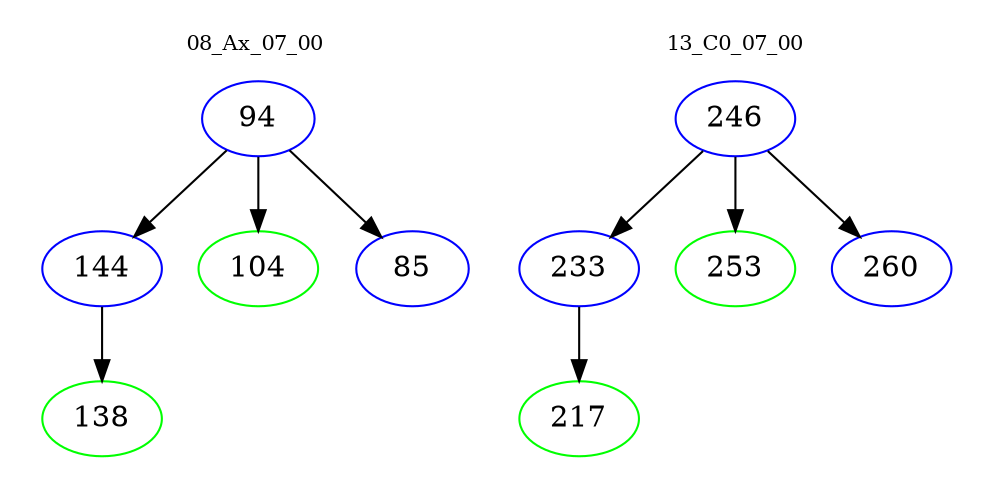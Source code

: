digraph{
subgraph cluster_0 {
color = white
label = "08_Ax_07_00";
fontsize=10;
T0_94 [label="94", color="blue"]
T0_94 -> T0_144 [color="black"]
T0_144 [label="144", color="blue"]
T0_144 -> T0_138 [color="black"]
T0_138 [label="138", color="green"]
T0_94 -> T0_104 [color="black"]
T0_104 [label="104", color="green"]
T0_94 -> T0_85 [color="black"]
T0_85 [label="85", color="blue"]
}
subgraph cluster_1 {
color = white
label = "13_C0_07_00";
fontsize=10;
T1_246 [label="246", color="blue"]
T1_246 -> T1_233 [color="black"]
T1_233 [label="233", color="blue"]
T1_233 -> T1_217 [color="black"]
T1_217 [label="217", color="green"]
T1_246 -> T1_253 [color="black"]
T1_253 [label="253", color="green"]
T1_246 -> T1_260 [color="black"]
T1_260 [label="260", color="blue"]
}
}
